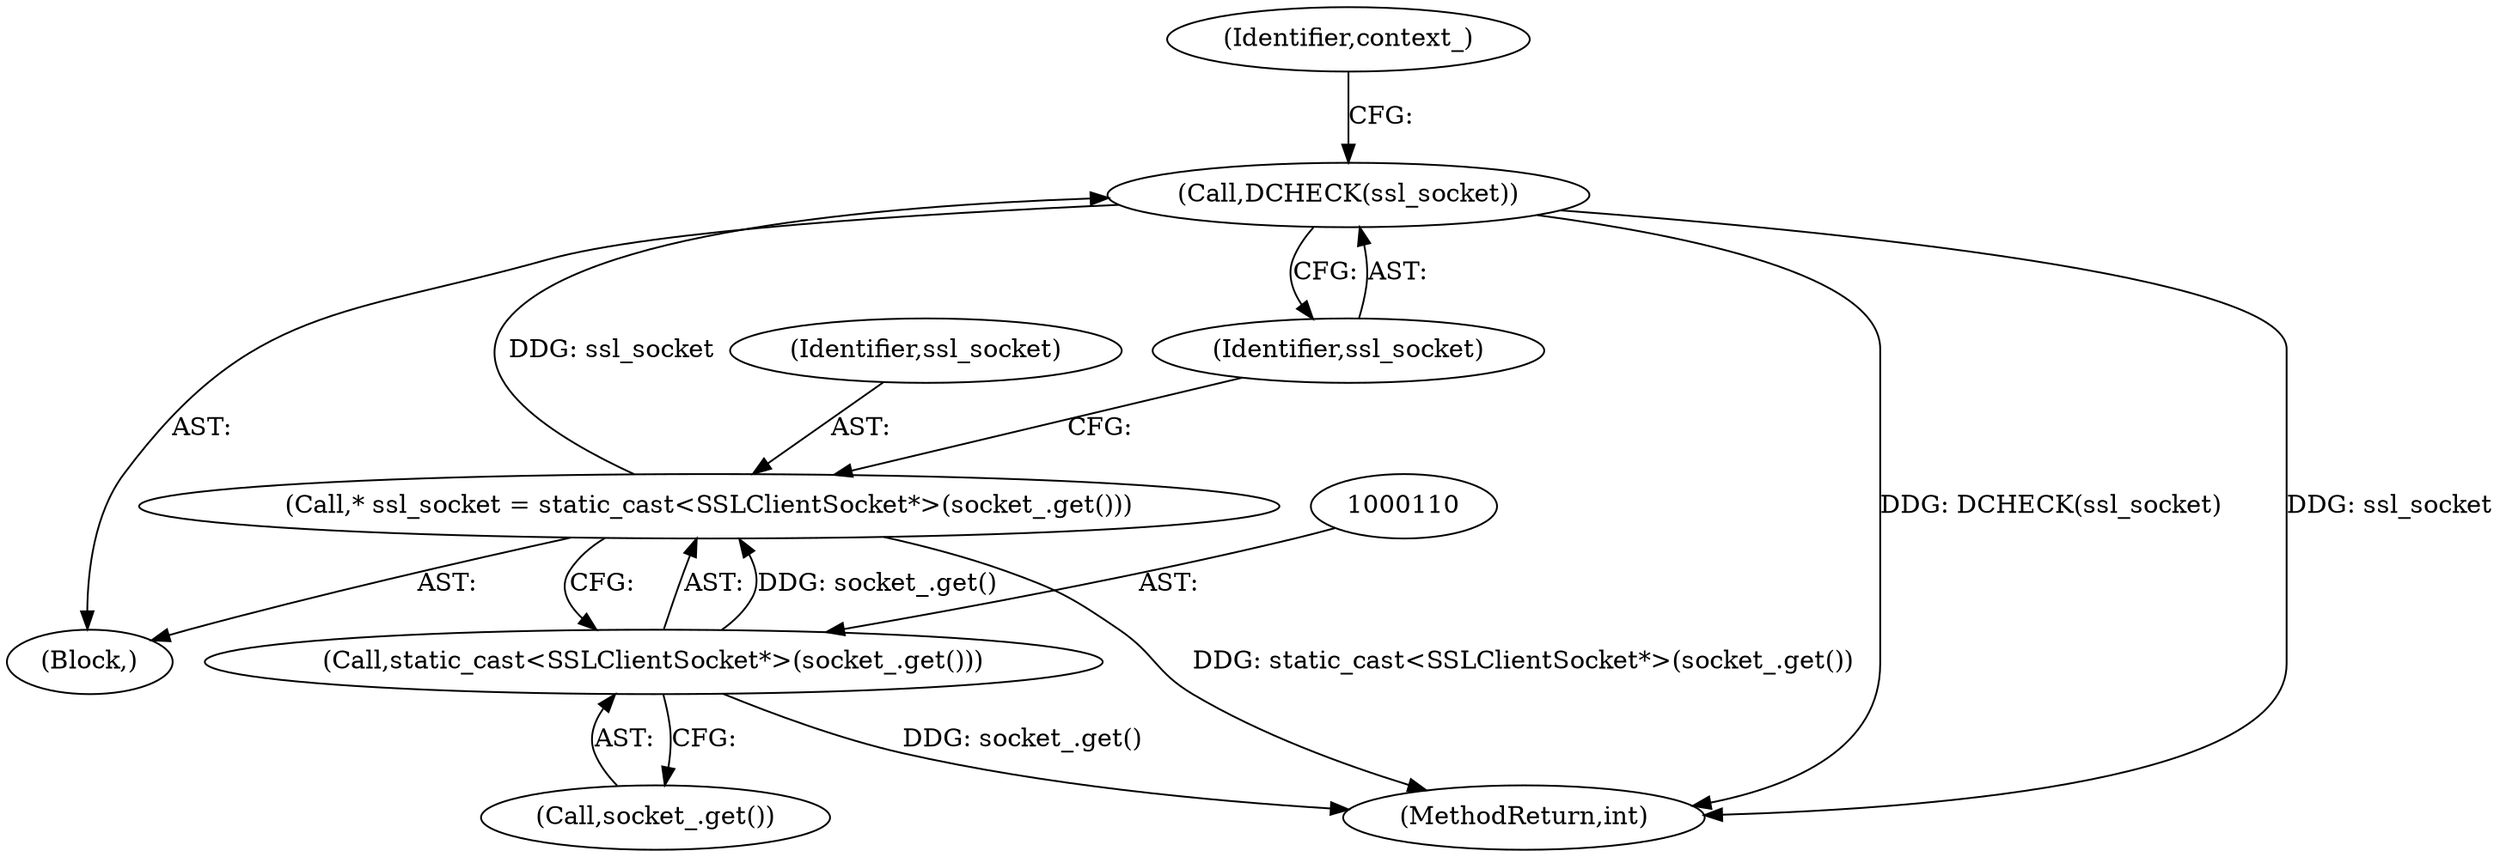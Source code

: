 digraph "0_Chrome_ca8cc70b2de822b939f87effc7c2b83bac280a44_4@pointer" {
"1000112" [label="(Call,DCHECK(ssl_socket))"];
"1000107" [label="(Call,* ssl_socket = static_cast<SSLClientSocket*>(socket_.get()))"];
"1000109" [label="(Call,static_cast<SSLClientSocket*>(socket_.get()))"];
"1000107" [label="(Call,* ssl_socket = static_cast<SSLClientSocket*>(socket_.get()))"];
"1000111" [label="(Call,socket_.get())"];
"1000116" [label="(Identifier,context_)"];
"1000109" [label="(Call,static_cast<SSLClientSocket*>(socket_.get()))"];
"1000108" [label="(Identifier,ssl_socket)"];
"1000102" [label="(Block,)"];
"1000113" [label="(Identifier,ssl_socket)"];
"1000165" [label="(MethodReturn,int)"];
"1000112" [label="(Call,DCHECK(ssl_socket))"];
"1000112" -> "1000102"  [label="AST: "];
"1000112" -> "1000113"  [label="CFG: "];
"1000113" -> "1000112"  [label="AST: "];
"1000116" -> "1000112"  [label="CFG: "];
"1000112" -> "1000165"  [label="DDG: DCHECK(ssl_socket)"];
"1000112" -> "1000165"  [label="DDG: ssl_socket"];
"1000107" -> "1000112"  [label="DDG: ssl_socket"];
"1000107" -> "1000102"  [label="AST: "];
"1000107" -> "1000109"  [label="CFG: "];
"1000108" -> "1000107"  [label="AST: "];
"1000109" -> "1000107"  [label="AST: "];
"1000113" -> "1000107"  [label="CFG: "];
"1000107" -> "1000165"  [label="DDG: static_cast<SSLClientSocket*>(socket_.get())"];
"1000109" -> "1000107"  [label="DDG: socket_.get()"];
"1000109" -> "1000111"  [label="CFG: "];
"1000110" -> "1000109"  [label="AST: "];
"1000111" -> "1000109"  [label="AST: "];
"1000109" -> "1000165"  [label="DDG: socket_.get()"];
}
